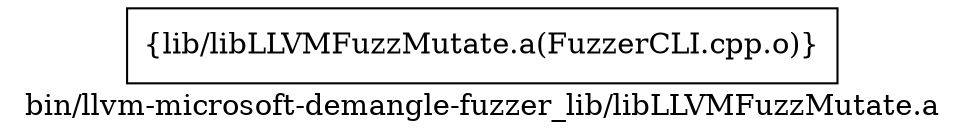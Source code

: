 digraph "bin/llvm-microsoft-demangle-fuzzer_lib/libLLVMFuzzMutate.a" {
	label="bin/llvm-microsoft-demangle-fuzzer_lib/libLLVMFuzzMutate.a";
	rankdir=LR;

	Node0x557820d5b208 [shape=record,shape=box,group=0,label="{lib/libLLVMFuzzMutate.a(FuzzerCLI.cpp.o)}"];
}
